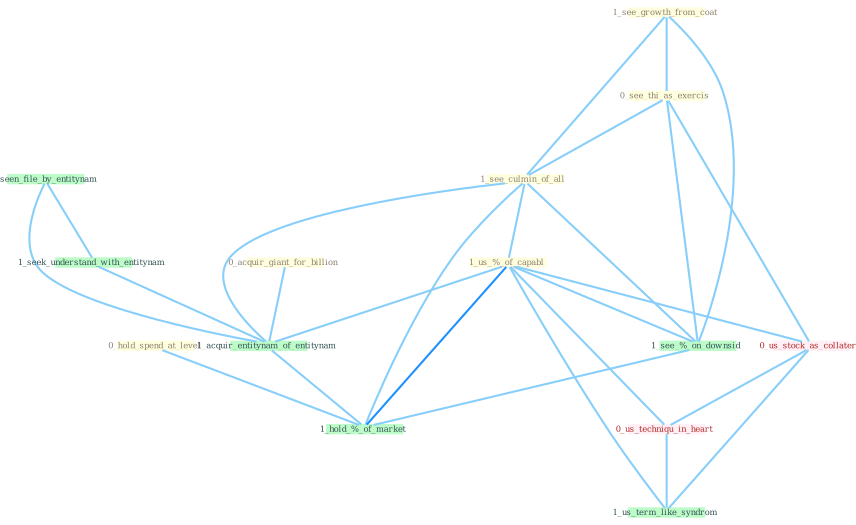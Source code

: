 Graph G{ 
    node
    [shape=polygon,style=filled,width=.5,height=.06,color="#BDFCC9",fixedsize=true,fontsize=4,
    fontcolor="#2f4f4f"];
    {node
    [color="#ffffe0", fontcolor="#8b7d6b"] "0_hold_spend_at_level " "0_acquir_giant_for_billion " "1_see_growth_from_coat " "0_see_thi_as_exercis " "1_see_culmin_of_all " "1_us_%_of_capabl "}
{node [color="#fff0f5", fontcolor="#b22222"] "0_us_stock_as_collater " "0_us_techniqu_in_heart "}
edge [color="#B0E2FF"];

	"0_hold_spend_at_level " -- "1_hold_%_of_market " [w="1", color="#87cefa" ];
	"0_acquir_giant_for_billion " -- "1_acquir_entitynam_of_entitynam " [w="1", color="#87cefa" ];
	"1_see_growth_from_coat " -- "0_see_thi_as_exercis " [w="1", color="#87cefa" ];
	"1_see_growth_from_coat " -- "1_see_culmin_of_all " [w="1", color="#87cefa" ];
	"1_see_growth_from_coat " -- "1_see_%_on_downsid " [w="1", color="#87cefa" ];
	"0_see_thi_as_exercis " -- "1_see_culmin_of_all " [w="1", color="#87cefa" ];
	"0_see_thi_as_exercis " -- "0_us_stock_as_collater " [w="1", color="#87cefa" ];
	"0_see_thi_as_exercis " -- "1_see_%_on_downsid " [w="1", color="#87cefa" ];
	"1_see_culmin_of_all " -- "1_us_%_of_capabl " [w="1", color="#87cefa" ];
	"1_see_culmin_of_all " -- "1_acquir_entitynam_of_entitynam " [w="1", color="#87cefa" ];
	"1_see_culmin_of_all " -- "1_see_%_on_downsid " [w="1", color="#87cefa" ];
	"1_see_culmin_of_all " -- "1_hold_%_of_market " [w="1", color="#87cefa" ];
	"1_us_%_of_capabl " -- "0_us_stock_as_collater " [w="1", color="#87cefa" ];
	"1_us_%_of_capabl " -- "1_acquir_entitynam_of_entitynam " [w="1", color="#87cefa" ];
	"1_us_%_of_capabl " -- "0_us_techniqu_in_heart " [w="1", color="#87cefa" ];
	"1_us_%_of_capabl " -- "1_see_%_on_downsid " [w="1", color="#87cefa" ];
	"1_us_%_of_capabl " -- "1_us_term_like_syndrom " [w="1", color="#87cefa" ];
	"1_us_%_of_capabl " -- "1_hold_%_of_market " [w="2", color="#1e90ff" , len=0.8];
	"1_seen_file_by_entitynam " -- "1_seek_understand_with_entitynam " [w="1", color="#87cefa" ];
	"1_seen_file_by_entitynam " -- "1_acquir_entitynam_of_entitynam " [w="1", color="#87cefa" ];
	"0_us_stock_as_collater " -- "0_us_techniqu_in_heart " [w="1", color="#87cefa" ];
	"0_us_stock_as_collater " -- "1_us_term_like_syndrom " [w="1", color="#87cefa" ];
	"1_seek_understand_with_entitynam " -- "1_acquir_entitynam_of_entitynam " [w="1", color="#87cefa" ];
	"1_acquir_entitynam_of_entitynam " -- "1_hold_%_of_market " [w="1", color="#87cefa" ];
	"0_us_techniqu_in_heart " -- "1_us_term_like_syndrom " [w="1", color="#87cefa" ];
	"1_see_%_on_downsid " -- "1_hold_%_of_market " [w="1", color="#87cefa" ];
}